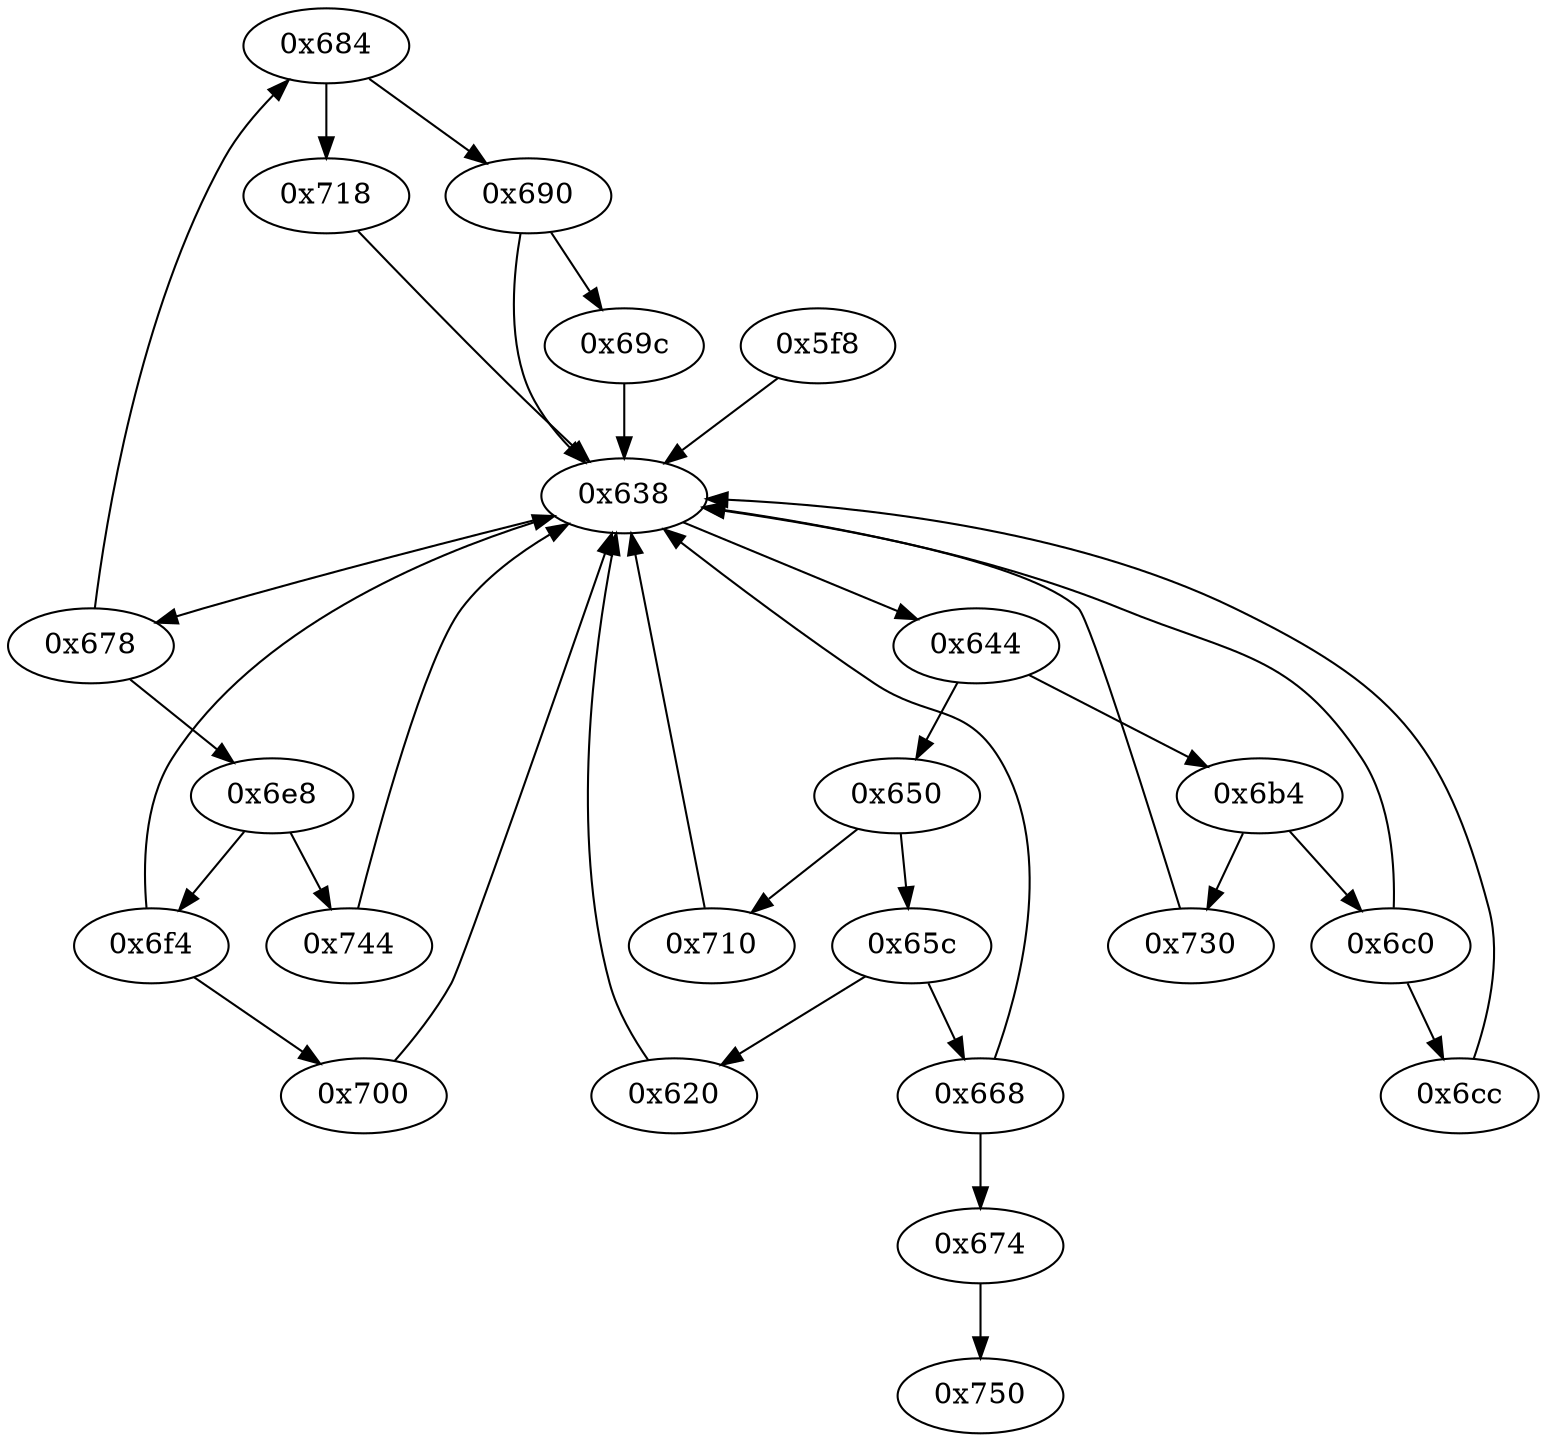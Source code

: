 strict digraph "" {
	"0x684"	 [opcode="[u'ldr', u'cmp', u'b']"];
	"0x718"	 [opcode="[u'ldrb', u'ldr', u'ldr', u'cmp', u'mov', u'b']"];
	"0x684" -> "0x718";
	"0x690"	 [opcode="[u'ldr', u'cmp', u'b']"];
	"0x684" -> "0x690";
	"0x6e8"	 [opcode="[u'ldr', u'cmp', u'b']"];
	"0x6f4"	 [opcode="[u'ldr', u'cmp', u'b']"];
	"0x6e8" -> "0x6f4";
	"0x744"	 [opcode="[u'mov', u'mov', u'b']"];
	"0x6e8" -> "0x744";
	"0x69c"	 [opcode="[u'cmp', u'mov', u'mov', u'strb', u'ldr', u'b']"];
	"0x638"	 [opcode="[u'ldr', u'cmp', u'b']"];
	"0x69c" -> "0x638";
	"0x710"	 [opcode="[u'ldr', u'b']"];
	"0x710" -> "0x638";
	"0x674"	 [opcode="[u'b']"];
	"0x750"	 [opcode="[u'mov', u'sub', u'pop']"];
	"0x674" -> "0x750";
	"0x650"	 [opcode="[u'ldr', u'cmp', u'b']"];
	"0x650" -> "0x710";
	"0x65c"	 [opcode="[u'ldr', u'cmp', u'b']"];
	"0x650" -> "0x65c";
	"0x718" -> "0x638";
	"0x678"	 [opcode="[u'ldr', u'cmp', u'b']"];
	"0x678" -> "0x684";
	"0x678" -> "0x6e8";
	"0x6c0"	 [opcode="[u'ldr', u'cmp', u'b']"];
	"0x6c0" -> "0x638";
	"0x6cc"	 [opcode="[u'ldrb', u'str', u'ldr', u'bl', u'str', u'ldr', u'b']"];
	"0x6c0" -> "0x6cc";
	"0x730"	 [opcode="[u'ldr', u'ldrb', u'strb', u'ldr', u'b']"];
	"0x730" -> "0x638";
	"0x638" -> "0x678";
	"0x644"	 [opcode="[u'ldr', u'cmp', u'b']"];
	"0x638" -> "0x644";
	"0x690" -> "0x69c";
	"0x690" -> "0x638";
	"0x6f4" -> "0x638";
	"0x700"	 [opcode="[u'ldr', u'str', u'ldr', u'b']"];
	"0x6f4" -> "0x700";
	"0x700" -> "0x638";
	"0x6b4"	 [opcode="[u'ldr', u'cmp', u'b']"];
	"0x6b4" -> "0x6c0";
	"0x6b4" -> "0x730";
	"0x644" -> "0x650";
	"0x644" -> "0x6b4";
	"0x620"	 [opcode="[u'ldr', u'ldr', u'mov', u'bl', u'mov', u'mov']"];
	"0x620" -> "0x638";
	"0x668"	 [opcode="[u'ldr', u'cmp', u'b']"];
	"0x668" -> "0x674";
	"0x668" -> "0x638";
	"0x744" -> "0x638";
	"0x65c" -> "0x620";
	"0x65c" -> "0x668";
	"0x6cc" -> "0x638";
	"0x5f8"	 [opcode="[u'push', u'add', u'sub', u'mov', u'ldr', u'mov', u'ldr', u'ldr', u'add', u'b']"];
	"0x5f8" -> "0x638";
}
